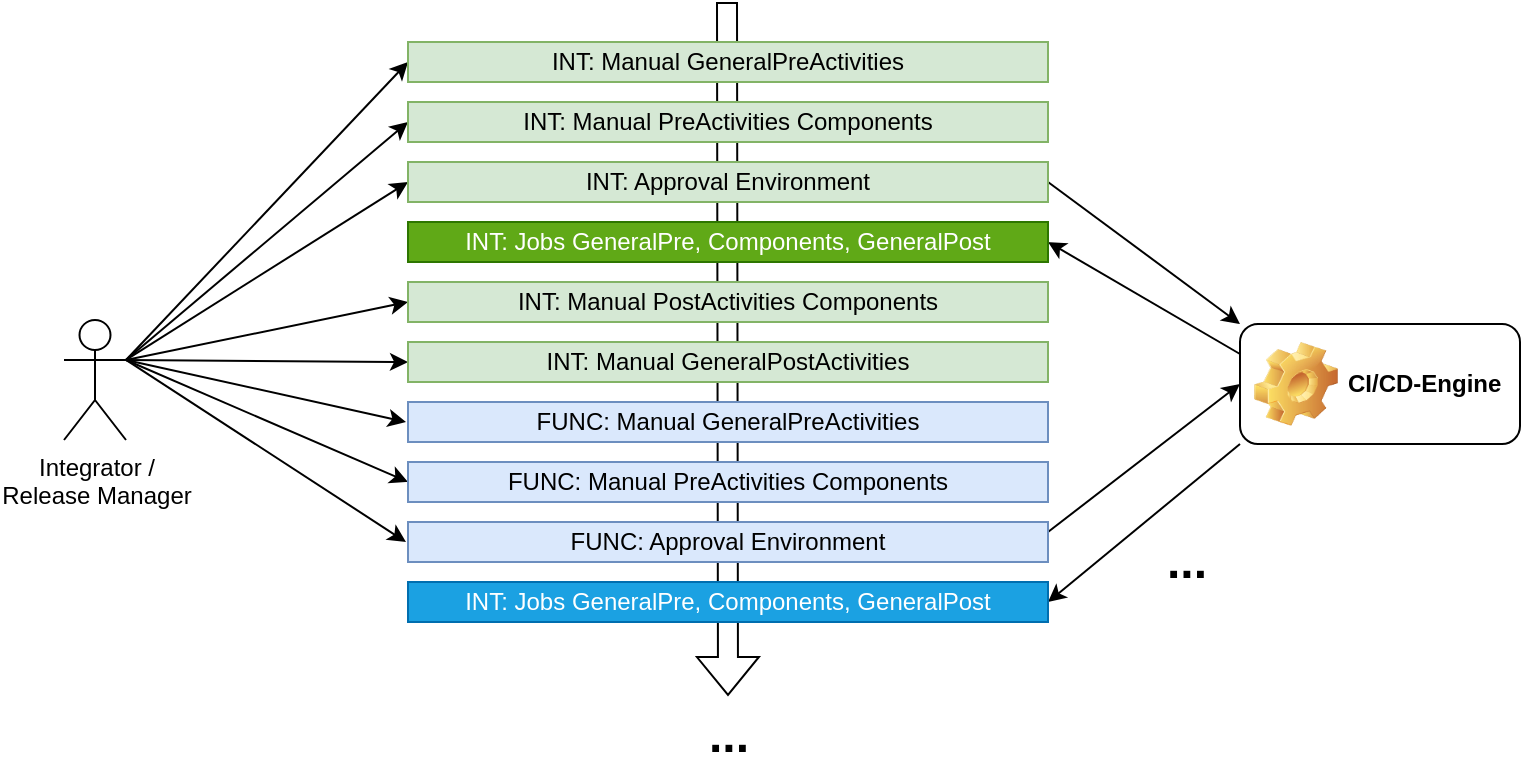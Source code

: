 <mxfile version="16.6.5" type="github">
  <diagram id="m8o0-chepu20utNK2lxJ" name="Page-1">
    <mxGraphModel dx="1416" dy="709" grid="1" gridSize="10" guides="1" tooltips="1" connect="1" arrows="1" fold="1" page="1" pageScale="1" pageWidth="827" pageHeight="1169" math="0" shadow="0">
      <root>
        <mxCell id="0" />
        <mxCell id="1" parent="0" />
        <mxCell id="ARTUj6qmTOPSoX0qcCg8-25" style="rounded=0;orthogonalLoop=1;jettySize=auto;html=1;entryX=0;entryY=0.5;entryDx=0;entryDy=0;exitX=1;exitY=0.333;exitDx=0;exitDy=0;exitPerimeter=0;" parent="1" source="ARTUj6qmTOPSoX0qcCg8-1" target="ARTUj6qmTOPSoX0qcCg8-7" edge="1">
          <mxGeometry relative="1" as="geometry" />
        </mxCell>
        <mxCell id="ARTUj6qmTOPSoX0qcCg8-28" style="edgeStyle=none;rounded=0;orthogonalLoop=1;jettySize=auto;html=1;exitX=1;exitY=0.333;exitDx=0;exitDy=0;exitPerimeter=0;entryX=0;entryY=0.5;entryDx=0;entryDy=0;" parent="1" source="ARTUj6qmTOPSoX0qcCg8-1" target="ARTUj6qmTOPSoX0qcCg8-10" edge="1">
          <mxGeometry relative="1" as="geometry" />
        </mxCell>
        <mxCell id="ARTUj6qmTOPSoX0qcCg8-30" style="edgeStyle=none;rounded=0;orthogonalLoop=1;jettySize=auto;html=1;exitX=1;exitY=0.333;exitDx=0;exitDy=0;exitPerimeter=0;entryX=0;entryY=0.5;entryDx=0;entryDy=0;" parent="1" source="ARTUj6qmTOPSoX0qcCg8-1" target="ARTUj6qmTOPSoX0qcCg8-11" edge="1">
          <mxGeometry relative="1" as="geometry" />
        </mxCell>
        <mxCell id="ARTUj6qmTOPSoX0qcCg8-34" style="edgeStyle=none;rounded=0;orthogonalLoop=1;jettySize=auto;html=1;exitX=1;exitY=0.333;exitDx=0;exitDy=0;exitPerimeter=0;entryX=0;entryY=0.5;entryDx=0;entryDy=0;" parent="1" source="ARTUj6qmTOPSoX0qcCg8-1" target="ARTUj6qmTOPSoX0qcCg8-8" edge="1">
          <mxGeometry relative="1" as="geometry" />
        </mxCell>
        <mxCell id="ARTUj6qmTOPSoX0qcCg8-37" style="edgeStyle=none;rounded=0;orthogonalLoop=1;jettySize=auto;html=1;exitX=1;exitY=0.333;exitDx=0;exitDy=0;exitPerimeter=0;entryX=0;entryY=0.5;entryDx=0;entryDy=0;" parent="1" source="ARTUj6qmTOPSoX0qcCg8-1" target="ARTUj6qmTOPSoX0qcCg8-14" edge="1">
          <mxGeometry relative="1" as="geometry" />
        </mxCell>
        <mxCell id="ARTUj6qmTOPSoX0qcCg8-39" style="edgeStyle=none;rounded=0;orthogonalLoop=1;jettySize=auto;html=1;exitX=1;exitY=0.333;exitDx=0;exitDy=0;exitPerimeter=0;" parent="1" source="ARTUj6qmTOPSoX0qcCg8-1" edge="1">
          <mxGeometry relative="1" as="geometry">
            <mxPoint x="220" y="270" as="targetPoint" />
          </mxGeometry>
        </mxCell>
        <mxCell id="ARTUj6qmTOPSoX0qcCg8-42" style="edgeStyle=none;rounded=0;orthogonalLoop=1;jettySize=auto;html=1;exitX=1;exitY=0.333;exitDx=0;exitDy=0;exitPerimeter=0;entryX=0;entryY=0.5;entryDx=0;entryDy=0;" parent="1" source="ARTUj6qmTOPSoX0qcCg8-1" target="ARTUj6qmTOPSoX0qcCg8-16" edge="1">
          <mxGeometry relative="1" as="geometry" />
        </mxCell>
        <mxCell id="ARTUj6qmTOPSoX0qcCg8-58" style="edgeStyle=none;rounded=0;orthogonalLoop=1;jettySize=auto;html=1;exitX=1;exitY=0.333;exitDx=0;exitDy=0;exitPerimeter=0;" parent="1" source="ARTUj6qmTOPSoX0qcCg8-1" edge="1">
          <mxGeometry relative="1" as="geometry">
            <mxPoint x="220" y="330.0" as="targetPoint" />
          </mxGeometry>
        </mxCell>
        <mxCell id="ARTUj6qmTOPSoX0qcCg8-1" value="&lt;div&gt;Integrator /&lt;/div&gt;&lt;div&gt;Release Manager&lt;/div&gt;" style="shape=umlActor;verticalLabelPosition=bottom;verticalAlign=top;html=1;" parent="1" vertex="1">
          <mxGeometry x="49" y="219" width="31" height="60" as="geometry" />
        </mxCell>
        <mxCell id="ARTUj6qmTOPSoX0qcCg8-32" style="edgeStyle=none;rounded=0;orthogonalLoop=1;jettySize=auto;html=1;exitX=0;exitY=0.25;exitDx=0;exitDy=0;entryX=1;entryY=0.5;entryDx=0;entryDy=0;" parent="1" source="ARTUj6qmTOPSoX0qcCg8-2" target="ARTUj6qmTOPSoX0qcCg8-12" edge="1">
          <mxGeometry relative="1" as="geometry" />
        </mxCell>
        <mxCell id="ARTUj6qmTOPSoX0qcCg8-56" style="edgeStyle=none;rounded=0;orthogonalLoop=1;jettySize=auto;html=1;exitX=0;exitY=1;exitDx=0;exitDy=0;entryX=1;entryY=0.5;entryDx=0;entryDy=0;" parent="1" source="ARTUj6qmTOPSoX0qcCg8-2" target="ARTUj6qmTOPSoX0qcCg8-53" edge="1">
          <mxGeometry relative="1" as="geometry" />
        </mxCell>
        <mxCell id="ARTUj6qmTOPSoX0qcCg8-2" value="CI/CD-Engine" style="label;whiteSpace=wrap;html=1;image=img/clipart/Gear_128x128.png" parent="1" vertex="1">
          <mxGeometry x="637" y="221" width="140" height="60" as="geometry" />
        </mxCell>
        <mxCell id="ARTUj6qmTOPSoX0qcCg8-20" value="" style="shape=flexArrow;endArrow=classic;html=1;rounded=0;entryX=0.5;entryY=0;entryDx=0;entryDy=0;" parent="1" target="ARTUj6qmTOPSoX0qcCg8-18" edge="1">
          <mxGeometry width="50" height="50" relative="1" as="geometry">
            <mxPoint x="380.5" y="60" as="sourcePoint" />
            <mxPoint x="381" y="370" as="targetPoint" />
          </mxGeometry>
        </mxCell>
        <mxCell id="ARTUj6qmTOPSoX0qcCg8-16" value="FUNC: Manual PreActivities Components" style="whiteSpace=wrap;html=1;fillColor=#dae8fc;strokeColor=#6c8ebf;" parent="1" vertex="1">
          <mxGeometry x="221" y="290" width="320" height="20" as="geometry" />
        </mxCell>
        <mxCell id="ARTUj6qmTOPSoX0qcCg8-50" style="edgeStyle=none;rounded=0;orthogonalLoop=1;jettySize=auto;html=1;exitX=1;exitY=0.25;exitDx=0;exitDy=0;entryX=0;entryY=0.5;entryDx=0;entryDy=0;" parent="1" source="ARTUj6qmTOPSoX0qcCg8-17" target="ARTUj6qmTOPSoX0qcCg8-2" edge="1">
          <mxGeometry relative="1" as="geometry" />
        </mxCell>
        <mxCell id="ARTUj6qmTOPSoX0qcCg8-17" value="FUNC: Approval Environment" style="whiteSpace=wrap;html=1;fillColor=#dae8fc;strokeColor=#6c8ebf;" parent="1" vertex="1">
          <mxGeometry x="221" y="320" width="320" height="20" as="geometry" />
        </mxCell>
        <mxCell id="ARTUj6qmTOPSoX0qcCg8-18" value="..." style="text;strokeColor=none;fillColor=none;html=1;fontSize=24;fontStyle=1;verticalAlign=middle;align=center;" parent="1" vertex="1">
          <mxGeometry x="331" y="407" width="100" height="40" as="geometry" />
        </mxCell>
        <mxCell id="ARTUj6qmTOPSoX0qcCg8-7" value="INT: Manual GeneralPreActivities" style="whiteSpace=wrap;html=1;fillColor=#d5e8d4;strokeColor=#82b366;" parent="1" vertex="1">
          <mxGeometry x="221" y="80" width="320" height="20" as="geometry" />
        </mxCell>
        <mxCell id="ARTUj6qmTOPSoX0qcCg8-8" value="INT: Manual PostActivities Components" style="whiteSpace=wrap;html=1;fillColor=#d5e8d4;strokeColor=#82b366;" parent="1" vertex="1">
          <mxGeometry x="221" y="200" width="320" height="20" as="geometry" />
        </mxCell>
        <mxCell id="ARTUj6qmTOPSoX0qcCg8-10" value="INT: Manual PreActivities Components" style="whiteSpace=wrap;html=1;fillColor=#d5e8d4;strokeColor=#82b366;" parent="1" vertex="1">
          <mxGeometry x="221" y="110" width="320" height="20" as="geometry" />
        </mxCell>
        <mxCell id="ARTUj6qmTOPSoX0qcCg8-31" style="edgeStyle=none;rounded=0;orthogonalLoop=1;jettySize=auto;html=1;exitX=1;exitY=0.5;exitDx=0;exitDy=0;entryX=0;entryY=0;entryDx=0;entryDy=0;" parent="1" source="ARTUj6qmTOPSoX0qcCg8-11" target="ARTUj6qmTOPSoX0qcCg8-2" edge="1">
          <mxGeometry relative="1" as="geometry" />
        </mxCell>
        <mxCell id="ARTUj6qmTOPSoX0qcCg8-11" value="INT: Approval Environment" style="whiteSpace=wrap;html=1;fillColor=#d5e8d4;strokeColor=#82b366;" parent="1" vertex="1">
          <mxGeometry x="221" y="140" width="320" height="20" as="geometry" />
        </mxCell>
        <mxCell id="ARTUj6qmTOPSoX0qcCg8-12" value="INT: Jobs GeneralPre, Components, GeneralPost" style="whiteSpace=wrap;html=1;fillColor=#60a917;strokeColor=#2D7600;fontColor=#ffffff;" parent="1" vertex="1">
          <mxGeometry x="221" y="170" width="320" height="20" as="geometry" />
        </mxCell>
        <mxCell id="ARTUj6qmTOPSoX0qcCg8-14" value="INT: Manual GeneralPostActivities" style="whiteSpace=wrap;html=1;fillColor=#d5e8d4;strokeColor=#82b366;" parent="1" vertex="1">
          <mxGeometry x="221" y="230" width="320" height="20" as="geometry" />
        </mxCell>
        <mxCell id="ARTUj6qmTOPSoX0qcCg8-15" value="FUNC: Manual GeneralPreActivities" style="whiteSpace=wrap;html=1;fillColor=#dae8fc;strokeColor=#6c8ebf;" parent="1" vertex="1">
          <mxGeometry x="221" y="260" width="320" height="20" as="geometry" />
        </mxCell>
        <mxCell id="ARTUj6qmTOPSoX0qcCg8-51" value="..." style="text;strokeColor=none;fillColor=none;html=1;fontSize=24;fontStyle=1;verticalAlign=middle;align=center;" parent="1" vertex="1">
          <mxGeometry x="560" y="320" width="100" height="40" as="geometry" />
        </mxCell>
        <mxCell id="ARTUj6qmTOPSoX0qcCg8-53" value="INT: Jobs GeneralPre, Components, GeneralPost" style="whiteSpace=wrap;html=1;fillColor=#1ba1e2;strokeColor=#006EAF;fontColor=#ffffff;" parent="1" vertex="1">
          <mxGeometry x="221" y="350" width="320" height="20" as="geometry" />
        </mxCell>
      </root>
    </mxGraphModel>
  </diagram>
</mxfile>
